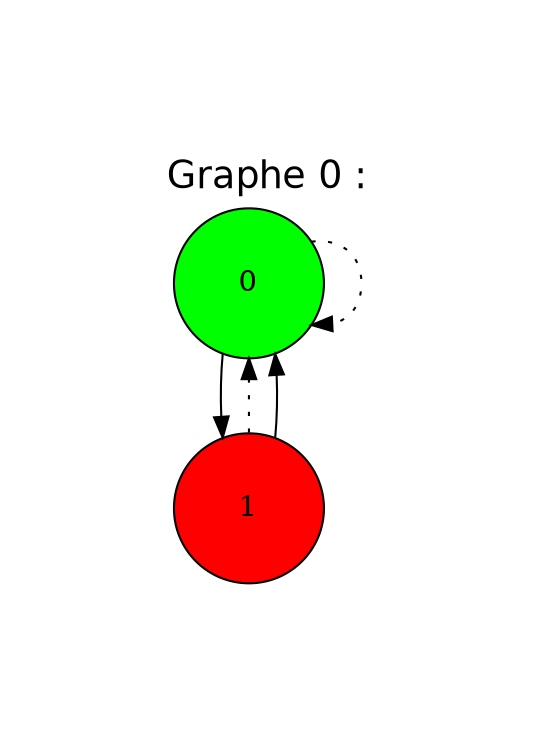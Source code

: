 digraph graph0 {
center=true;
pad=1;
graph [label="Graphe 0 :\n", labelloc=t; labeljust=center, fontname=Helvetica, fontsize=18];
node [color=black, shape="ellipse", style="filled", width=1, height=1, fillcolor=green] 0;
node [color=black, shape="ellipse", style="filled", width=1, height=1, fillcolor=red] 1;
0 -> 0[style=dotted];
0 -> 1;
1 -> 0[style=dotted];
1 -> 0;
}
digraph graph1 {
center=true;
pad=1;
graph [label="Graphe 1 :\n", labelloc=t; labeljust=center, fontname=Helvetica, fontsize=18];
node [color=black, shape="ellipse", style="filled", width=1, height=1, fillcolor=red] 0;
node [color=black, shape="ellipse", style="filled", width=1, height=1, fillcolor=green] 1;
0 -> 0;
0 -> 1[style=dotted];
1 -> 0[style=dotted];
1 -> 0;
}
digraph graph2 {
center=true;
pad=1;
graph [label="Graphe 2 :\n", labelloc=t; labeljust=center, fontname=Helvetica, fontsize=18];
node [color=black, shape="ellipse", style="filled", width=1, height=1, fillcolor=green] 0;
node [color=black, shape="ellipse", style="filled", width=1, height=1, fillcolor=red] 1;
0 -> 0[style=dotted];
1 -> 1;
0 -> 1;
1 -> 0[style=dotted];
}
digraph graph3 {
center=true;
pad=1;
graph [label="Graphe 3 :\n", labelloc=t; labeljust=center, fontname=Helvetica, fontsize=18];
node [color=black, shape="ellipse", style="filled", width=1, height=1, fillcolor=green] 0;
node [color=black, shape="ellipse", style="filled", width=1, height=1, fillcolor=green] 1;
0 -> 1[style=dotted];
0 -> 1;
1 -> 0[style=dotted];
1 -> 0;
}
digraph graph4 {
center=true;
pad=1;
graph [label="Graphe 4 :\n", labelloc=t; labeljust=center, fontname=Helvetica, fontsize=18];
node [color=black, shape="ellipse", style="filled", width=1, height=1, fillcolor=green] 0;
node [color=black, shape="ellipse", style="filled", width=1, height=1, fillcolor=green] 1;
0 -> 0[style=dotted];
1 -> 1[style=dotted];
0 -> 1;
1 -> 0;
}
digraph graph5 {
center=true;
pad=1;
graph [label="Graphe 5 :\n", labelloc=t; labeljust=center, fontname=Helvetica, fontsize=18];
node [color=black, shape="ellipse", style="filled", width=1, height=1, fillcolor=green] 0;
node [color=black, shape="ellipse", style="filled", width=1, height=1, fillcolor=green] 1;
0 -> 0;
1 -> 1;
0 -> 1[style=dotted];
1 -> 0[style=dotted];
}
